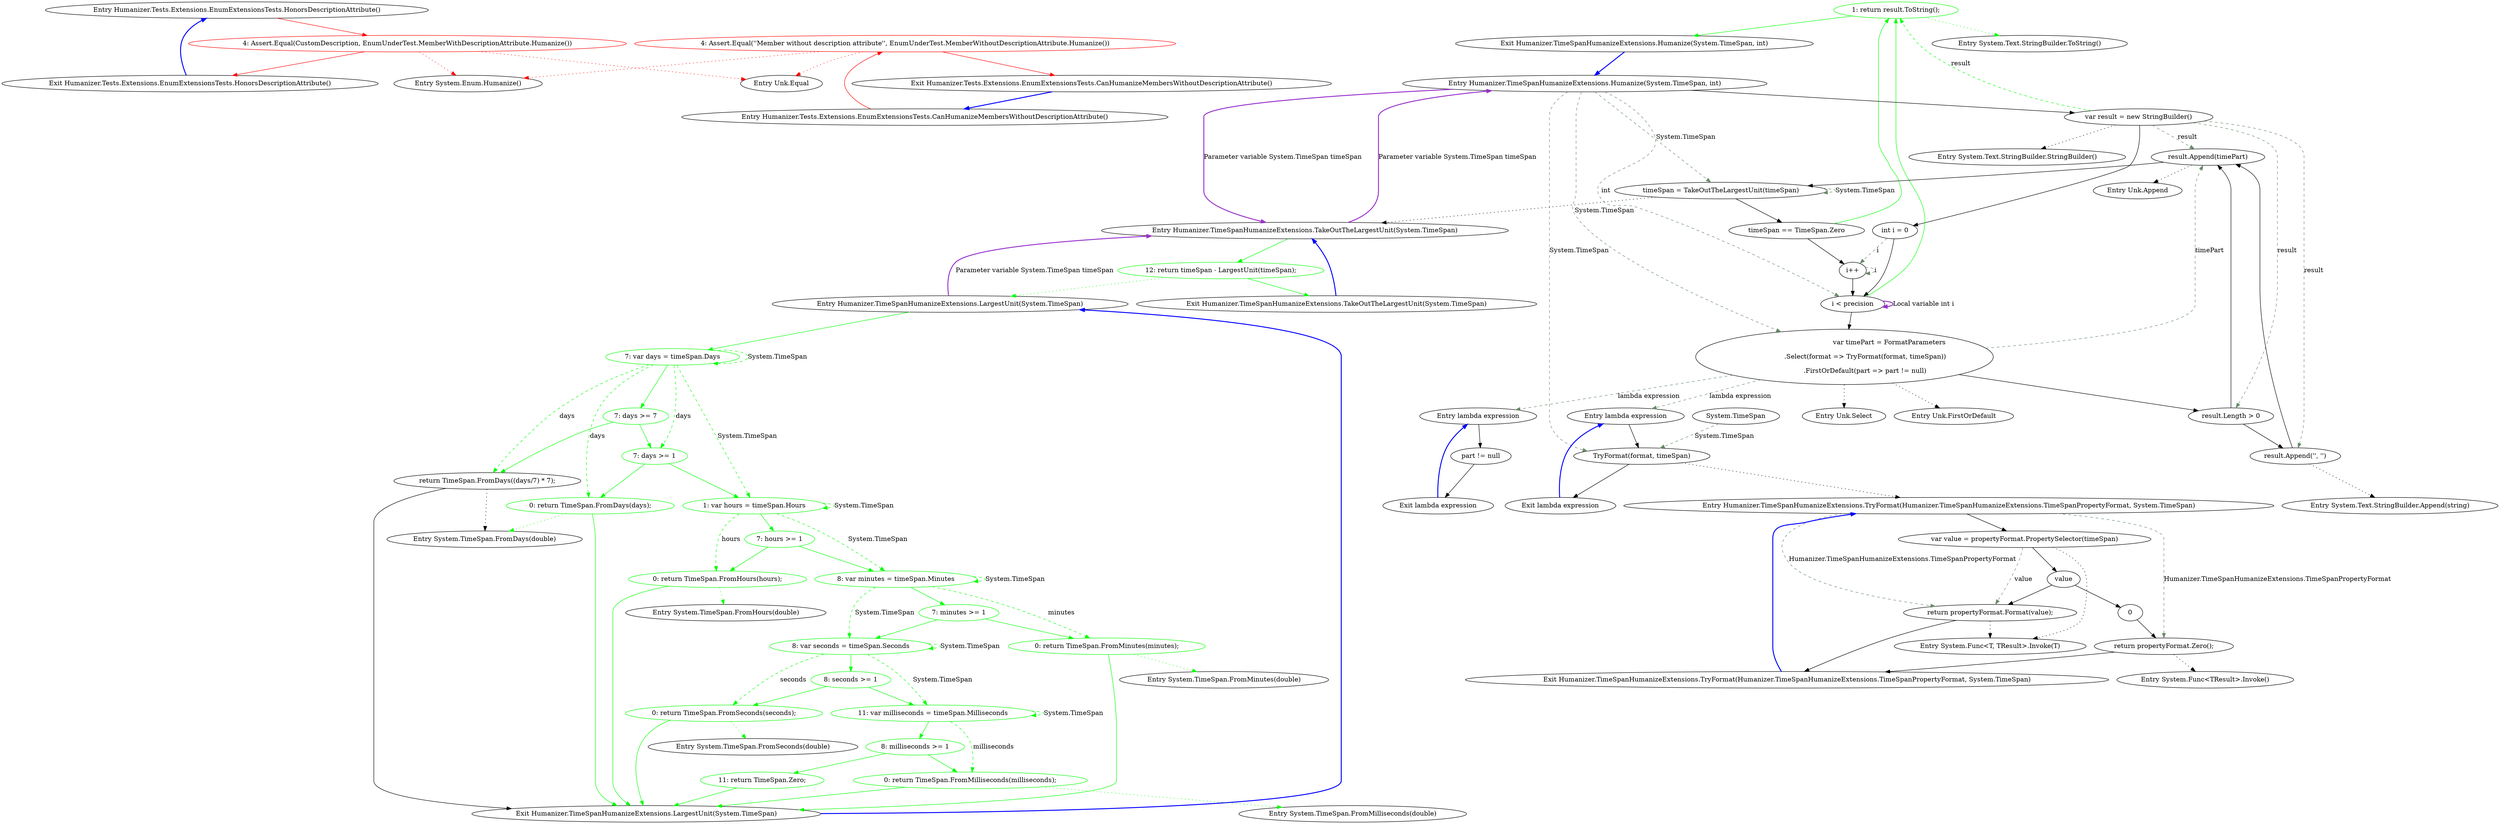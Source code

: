 digraph  {
n0 [cluster="Humanizer.Tests.Extensions.EnumExtensionsTests.HonorsDescriptionAttribute()", label="Entry Humanizer.Tests.Extensions.EnumExtensionsTests.HonorsDescriptionAttribute()", span="43-43"];
n1 [cluster="Humanizer.Tests.Extensions.EnumExtensionsTests.HonorsDescriptionAttribute()", color=red, community=0, label="4: Assert.Equal(CustomDescription, EnumUnderTest.MemberWithDescriptionAttribute.Humanize())", span="45-45"];
n2 [cluster="Humanizer.Tests.Extensions.EnumExtensionsTests.HonorsDescriptionAttribute()", label="Exit Humanizer.Tests.Extensions.EnumExtensionsTests.HonorsDescriptionAttribute()", span="43-43"];
n3 [cluster="System.Enum.Humanize()", label="Entry System.Enum.Humanize()", span="33-33"];
n4 [cluster="Unk.Equal", label="Entry Unk.Equal", span=""];
n5 [cluster="Humanizer.Tests.Extensions.EnumExtensionsTests.CanHumanizeMembersWithoutDescriptionAttribute()", label="Entry Humanizer.Tests.Extensions.EnumExtensionsTests.CanHumanizeMembersWithoutDescriptionAttribute()", span="49-49"];
n6 [cluster="Humanizer.Tests.Extensions.EnumExtensionsTests.CanHumanizeMembersWithoutDescriptionAttribute()", color=red, community=0, label="4: Assert.Equal(''Member without description attribute'', EnumUnderTest.MemberWithoutDescriptionAttribute.Humanize())", span="51-51"];
n7 [cluster="Humanizer.Tests.Extensions.EnumExtensionsTests.CanHumanizeMembersWithoutDescriptionAttribute()", label="Exit Humanizer.Tests.Extensions.EnumExtensionsTests.CanHumanizeMembersWithoutDescriptionAttribute()", span="49-49"];
d11 [cluster="Humanizer.TimeSpanHumanizeExtensions.Humanize(System.TimeSpan, int)", color=green, community=0, label="1: return result.ToString();", span="38-38"];
d1 [cluster="Humanizer.TimeSpanHumanizeExtensions.Humanize(System.TimeSpan, int)", label="var result = new StringBuilder()", span="21-21"];
d3 [cluster="Humanizer.TimeSpanHumanizeExtensions.Humanize(System.TimeSpan, int)", label="i < precision", span="22-22"];
d9 [cluster="Humanizer.TimeSpanHumanizeExtensions.Humanize(System.TimeSpan, int)", label="timeSpan == TimeSpan.Zero", span="34-34"];
d12 [cluster="Humanizer.TimeSpanHumanizeExtensions.Humanize(System.TimeSpan, int)", label="Exit Humanizer.TimeSpanHumanizeExtensions.Humanize(System.TimeSpan, int)", span="19-19"];
d19 [cluster="System.Text.StringBuilder.ToString()", label="Entry System.Text.StringBuilder.ToString()", span="0-0"];
d27 [cluster="Humanizer.TimeSpanHumanizeExtensions.TakeOutTheLargestUnit(System.TimeSpan)", color=green, community=0, label="12: return timeSpan - LargestUnit(timeSpan);", span="43-43"];
d18 [cluster="Humanizer.TimeSpanHumanizeExtensions.TakeOutTheLargestUnit(System.TimeSpan)", label="Entry Humanizer.TimeSpanHumanizeExtensions.TakeOutTheLargestUnit(System.TimeSpan)", span="41-41"];
d28 [cluster="Humanizer.TimeSpanHumanizeExtensions.TakeOutTheLargestUnit(System.TimeSpan)", label="Exit Humanizer.TimeSpanHumanizeExtensions.TakeOutTheLargestUnit(System.TimeSpan)", span="41-41"];
d29 [cluster="Humanizer.TimeSpanHumanizeExtensions.LargestUnit(System.TimeSpan)", label="Entry Humanizer.TimeSpanHumanizeExtensions.LargestUnit(System.TimeSpan)", span="46-46"];
d30 [cluster="Humanizer.TimeSpanHumanizeExtensions.LargestUnit(System.TimeSpan)", color=green, community=0, label="7: var days = timeSpan.Days", span="48-48"];
d31 [cluster="Humanizer.TimeSpanHumanizeExtensions.LargestUnit(System.TimeSpan)", color=green, community=0, label="7: days >= 7", span="49-49"];
d32 [cluster="Humanizer.TimeSpanHumanizeExtensions.LargestUnit(System.TimeSpan)", label="return TimeSpan.FromDays((days/7) * 7);", span="50-50"];
d33 [cluster="Humanizer.TimeSpanHumanizeExtensions.LargestUnit(System.TimeSpan)", color=green, community=0, label="7: days >= 1", span="51-51"];
d34 [cluster="Humanizer.TimeSpanHumanizeExtensions.LargestUnit(System.TimeSpan)", color=green, community=0, label="0: return TimeSpan.FromDays(days);", span="52-52"];
d35 [cluster="Humanizer.TimeSpanHumanizeExtensions.LargestUnit(System.TimeSpan)", color=green, community=0, label="1: var hours = timeSpan.Hours", span="54-54"];
d48 [cluster="Humanizer.TimeSpanHumanizeExtensions.LargestUnit(System.TimeSpan)", label="Exit Humanizer.TimeSpanHumanizeExtensions.LargestUnit(System.TimeSpan)", span="46-46"];
d49 [cluster="System.TimeSpan.FromDays(double)", label="Entry System.TimeSpan.FromDays(double)", span="0-0"];
d36 [cluster="Humanizer.TimeSpanHumanizeExtensions.LargestUnit(System.TimeSpan)", color=green, community=0, label="7: hours >= 1", span="55-55"];
d37 [cluster="Humanizer.TimeSpanHumanizeExtensions.LargestUnit(System.TimeSpan)", color=green, community=0, label="0: return TimeSpan.FromHours(hours);", span="56-56"];
d38 [cluster="Humanizer.TimeSpanHumanizeExtensions.LargestUnit(System.TimeSpan)", color=green, community=0, label="8: var minutes = timeSpan.Minutes", span="58-58"];
d50 [cluster="System.TimeSpan.FromHours(double)", label="Entry System.TimeSpan.FromHours(double)", span="0-0"];
d39 [cluster="Humanizer.TimeSpanHumanizeExtensions.LargestUnit(System.TimeSpan)", color=green, community=0, label="7: minutes >= 1", span="59-59"];
d40 [cluster="Humanizer.TimeSpanHumanizeExtensions.LargestUnit(System.TimeSpan)", color=green, community=0, label="0: return TimeSpan.FromMinutes(minutes);", span="60-60"];
d41 [cluster="Humanizer.TimeSpanHumanizeExtensions.LargestUnit(System.TimeSpan)", color=green, community=0, label="8: var seconds = timeSpan.Seconds", span="62-62"];
d51 [cluster="System.TimeSpan.FromMinutes(double)", label="Entry System.TimeSpan.FromMinutes(double)", span="0-0"];
d42 [cluster="Humanizer.TimeSpanHumanizeExtensions.LargestUnit(System.TimeSpan)", color=green, community=0, label="8: seconds >= 1", span="63-63"];
d43 [cluster="Humanizer.TimeSpanHumanizeExtensions.LargestUnit(System.TimeSpan)", color=green, community=0, label="0: return TimeSpan.FromSeconds(seconds);", span="64-64"];
d44 [cluster="Humanizer.TimeSpanHumanizeExtensions.LargestUnit(System.TimeSpan)", color=green, community=0, label="11: var milliseconds = timeSpan.Milliseconds", span="66-66"];
d52 [cluster="System.TimeSpan.FromSeconds(double)", label="Entry System.TimeSpan.FromSeconds(double)", span="0-0"];
d45 [cluster="Humanizer.TimeSpanHumanizeExtensions.LargestUnit(System.TimeSpan)", color=green, community=0, label="8: milliseconds >= 1", span="67-67"];
d46 [cluster="Humanizer.TimeSpanHumanizeExtensions.LargestUnit(System.TimeSpan)", color=green, community=0, label="0: return TimeSpan.FromMilliseconds(milliseconds);", span="68-68"];
d47 [cluster="Humanizer.TimeSpanHumanizeExtensions.LargestUnit(System.TimeSpan)", color=green, community=0, label="11: return TimeSpan.Zero;", span="70-70"];
d53 [cluster="System.TimeSpan.FromMilliseconds(double)", label="Entry System.TimeSpan.FromMilliseconds(double)", span="0-0"];
d0 [cluster="Humanizer.TimeSpanHumanizeExtensions.Humanize(System.TimeSpan, int)", label="Entry Humanizer.TimeSpanHumanizeExtensions.Humanize(System.TimeSpan, int)", span="19-19"];
d2 [cluster="Humanizer.TimeSpanHumanizeExtensions.Humanize(System.TimeSpan, int)", label="int i = 0", span="22-22"];
d13 [cluster="System.Text.StringBuilder.StringBuilder()", label="Entry System.Text.StringBuilder.StringBuilder()", span="0-0"];
d5 [cluster="Humanizer.TimeSpanHumanizeExtensions.Humanize(System.TimeSpan, int)", label="result.Length > 0", span="28-28"];
d6 [cluster="Humanizer.TimeSpanHumanizeExtensions.Humanize(System.TimeSpan, int)", label="result.Append('', '')", span="29-29"];
d7 [cluster="Humanizer.TimeSpanHumanizeExtensions.Humanize(System.TimeSpan, int)", label="result.Append(timePart)", span="31-31"];
d10 [cluster="Humanizer.TimeSpanHumanizeExtensions.Humanize(System.TimeSpan, int)", label="i++", span="22-22"];
d4 [cluster="Humanizer.TimeSpanHumanizeExtensions.Humanize(System.TimeSpan, int)", label="var timePart = FormatParameters\r\n                    .Select(format => TryFormat(format, timeSpan))\r\n                    .FirstOrDefault(part => part != null)", span="24-26"];
d8 [cluster="Humanizer.TimeSpanHumanizeExtensions.Humanize(System.TimeSpan, int)", label="timeSpan = TakeOutTheLargestUnit(timeSpan)", span="33-33"];
d21 [cluster="lambda expression", label="TryFormat(format, timeSpan)", span="25-25"];
d16 [cluster="System.Text.StringBuilder.Append(string)", label="Entry System.Text.StringBuilder.Append(string)", span="0-0"];
d17 [cluster="Unk.Append", label="Entry Unk.Append", span=""];
d14 [cluster="Unk.Select", label="Entry Unk.Select", span=""];
d15 [cluster="Unk.FirstOrDefault", label="Entry Unk.FirstOrDefault", span=""];
d20 [cluster="lambda expression", label="Entry lambda expression", span="25-25"];
d24 [cluster="lambda expression", label="Entry lambda expression", span="26-26"];
d95 [label="System.TimeSpan", span=""];
d22 [cluster="lambda expression", label="Exit lambda expression", span="25-25"];
d23 [cluster="Humanizer.TimeSpanHumanizeExtensions.TryFormat(Humanizer.TimeSpanHumanizeExtensions.TimeSpanPropertyFormat, System.TimeSpan)", label="Entry Humanizer.TimeSpanHumanizeExtensions.TryFormat(Humanizer.TimeSpanHumanizeExtensions.TimeSpanPropertyFormat, System.TimeSpan)", span="116-116"];
d26 [cluster="lambda expression", label="Exit lambda expression", span="26-26"];
d25 [cluster="lambda expression", label="part != null", span="26-26"];
d80 [cluster="Humanizer.TimeSpanHumanizeExtensions.TryFormat(Humanizer.TimeSpanHumanizeExtensions.TimeSpanPropertyFormat, System.TimeSpan)", label="Exit Humanizer.TimeSpanHumanizeExtensions.TryFormat(Humanizer.TimeSpanHumanizeExtensions.TimeSpanPropertyFormat, System.TimeSpan)", span="116-116"];
d75 [cluster="Humanizer.TimeSpanHumanizeExtensions.TryFormat(Humanizer.TimeSpanHumanizeExtensions.TimeSpanPropertyFormat, System.TimeSpan)", label="var value = propertyFormat.PropertySelector(timeSpan)", span="120-120"];
d78 [cluster="Humanizer.TimeSpanHumanizeExtensions.TryFormat(Humanizer.TimeSpanHumanizeExtensions.TimeSpanPropertyFormat, System.TimeSpan)", label="return propertyFormat.Zero();", span="124-124"];
d79 [cluster="Humanizer.TimeSpanHumanizeExtensions.TryFormat(Humanizer.TimeSpanHumanizeExtensions.TimeSpanPropertyFormat, System.TimeSpan)", label="return propertyFormat.Format(value);", span="126-126"];
d76 [cluster="Humanizer.TimeSpanHumanizeExtensions.TryFormat(Humanizer.TimeSpanHumanizeExtensions.TimeSpanPropertyFormat, System.TimeSpan)", label=value, span="121-121"];
d81 [cluster="System.Func<T, TResult>.Invoke(T)", label="Entry System.Func<T, TResult>.Invoke(T)", span="0-0"];
d77 [cluster="Humanizer.TimeSpanHumanizeExtensions.TryFormat(Humanizer.TimeSpanHumanizeExtensions.TimeSpanPropertyFormat, System.TimeSpan)", label=0, span="123-123"];
d82 [cluster="System.Func<TResult>.Invoke()", label="Entry System.Func<TResult>.Invoke()", span="0-0"];
n0 -> n1  [color=red, key=0, style=solid];
n1 -> n2  [color=red, key=0, style=solid];
n1 -> n3  [color=red, key=2, style=dotted];
n1 -> n4  [color=red, key=2, style=dotted];
n2 -> n0  [color=blue, key=0, style=bold];
n5 -> n6  [color=red, key=0, style=solid];
n6 -> n7  [color=red, key=0, style=solid];
n6 -> n3  [color=red, key=2, style=dotted];
n6 -> n4  [color=red, key=2, style=dotted];
n7 -> n5  [color=blue, key=0, style=bold];
d11 -> d12  [color=green, key=0, style=solid];
d11 -> d19  [color=green, key=2, style=dotted];
d1 -> d11  [color=green, key=1, label=result, style=dashed];
d1 -> d2  [key=0, style=solid];
d1 -> d13  [key=2, style=dotted];
d1 -> d5  [color=darkseagreen4, key=1, label=result, style=dashed];
d1 -> d6  [color=darkseagreen4, key=1, label=result, style=dashed];
d1 -> d7  [color=darkseagreen4, key=1, label=result, style=dashed];
d3 -> d11  [color=green, key=0, style=solid];
d3 -> d3  [color=darkorchid, key=3, label="Local variable int i", style=bold];
d3 -> d4  [key=0, style=solid];
d9 -> d11  [color=green, key=0, style=solid];
d9 -> d10  [key=0, style=solid];
d12 -> d0  [color=blue, key=0, style=bold];
d27 -> d28  [color=green, key=0, style=solid];
d27 -> d29  [color=green, key=2, style=dotted];
d18 -> d27  [color=green, key=0, style=solid];
d18 -> d0  [color=darkorchid, key=3, label="Parameter variable System.TimeSpan timeSpan", style=bold];
d28 -> d18  [color=blue, key=0, style=bold];
d29 -> d30  [color=green, key=0, style=solid];
d29 -> d18  [color=darkorchid, key=3, label="Parameter variable System.TimeSpan timeSpan", style=bold];
d30 -> d30  [color=green, key=1, label="System.TimeSpan", style=dashed];
d30 -> d31  [color=green, key=0, style=solid];
d30 -> d32  [color=green, key=1, label=days, style=dashed];
d30 -> d33  [color=green, key=1, label=days, style=dashed];
d30 -> d34  [color=green, key=1, label=days, style=dashed];
d30 -> d35  [color=green, key=1, label="System.TimeSpan", style=dashed];
d31 -> d32  [color=green, key=0, style=solid];
d31 -> d33  [color=green, key=0, style=solid];
d32 -> d48  [key=0, style=solid];
d32 -> d49  [key=2, style=dotted];
d33 -> d34  [color=green, key=0, style=solid];
d33 -> d35  [color=green, key=0, style=solid];
d34 -> d48  [color=green, key=0, style=solid];
d34 -> d49  [color=green, key=2, style=dotted];
d35 -> d35  [color=green, key=1, label="System.TimeSpan", style=dashed];
d35 -> d36  [color=green, key=0, style=solid];
d35 -> d37  [color=green, key=1, label=hours, style=dashed];
d35 -> d38  [color=green, key=1, label="System.TimeSpan", style=dashed];
d48 -> d29  [color=blue, key=0, style=bold];
d36 -> d37  [color=green, key=0, style=solid];
d36 -> d38  [color=green, key=0, style=solid];
d37 -> d48  [color=green, key=0, style=solid];
d37 -> d50  [color=green, key=2, style=dotted];
d38 -> d38  [color=green, key=1, label="System.TimeSpan", style=dashed];
d38 -> d39  [color=green, key=0, style=solid];
d38 -> d40  [color=green, key=1, label=minutes, style=dashed];
d38 -> d41  [color=green, key=1, label="System.TimeSpan", style=dashed];
d39 -> d40  [color=green, key=0, style=solid];
d39 -> d41  [color=green, key=0, style=solid];
d40 -> d48  [color=green, key=0, style=solid];
d40 -> d51  [color=green, key=2, style=dotted];
d41 -> d41  [color=green, key=1, label="System.TimeSpan", style=dashed];
d41 -> d42  [color=green, key=0, style=solid];
d41 -> d43  [color=green, key=1, label=seconds, style=dashed];
d41 -> d44  [color=green, key=1, label="System.TimeSpan", style=dashed];
d42 -> d43  [color=green, key=0, style=solid];
d42 -> d44  [color=green, key=0, style=solid];
d43 -> d48  [color=green, key=0, style=solid];
d43 -> d52  [color=green, key=2, style=dotted];
d44 -> d44  [color=green, key=1, label="System.TimeSpan", style=dashed];
d44 -> d45  [color=green, key=0, style=solid];
d44 -> d46  [color=green, key=1, label=milliseconds, style=dashed];
d45 -> d46  [color=green, key=0, style=solid];
d45 -> d47  [color=green, key=0, style=solid];
d46 -> d48  [color=green, key=0, style=solid];
d46 -> d53  [color=green, key=2, style=dotted];
d47 -> d48  [color=green, key=0, style=solid];
d0 -> d1  [key=0, style=solid];
d0 -> d3  [color=darkseagreen4, key=1, label=int, style=dashed];
d0 -> d18  [color=darkorchid, key=3, label="Parameter variable System.TimeSpan timeSpan", style=bold];
d0 -> d4  [color=darkseagreen4, key=1, label="System.TimeSpan", style=dashed];
d0 -> d21  [color=darkseagreen4, key=1, label="System.TimeSpan", style=dashed];
d0 -> d8  [color=darkseagreen4, key=1, label="System.TimeSpan", style=dashed];
d2 -> d3  [key=0, style=solid];
d2 -> d10  [color=darkseagreen4, key=1, label=i, style=dashed];
d5 -> d6  [key=0, style=solid];
d5 -> d7  [key=0, style=solid];
d6 -> d7  [key=0, style=solid];
d6 -> d16  [key=2, style=dotted];
d7 -> d8  [key=0, style=solid];
d7 -> d17  [key=2, style=dotted];
d10 -> d3  [key=0, style=solid];
d10 -> d10  [color=darkseagreen4, key=1, label=i, style=dashed];
d4 -> d5  [key=0, style=solid];
d4 -> d7  [color=darkseagreen4, key=1, label=timePart, style=dashed];
d4 -> d14  [key=2, style=dotted];
d4 -> d15  [key=2, style=dotted];
d4 -> d20  [color=darkseagreen4, key=1, label="lambda expression", style=dashed];
d4 -> d24  [color=darkseagreen4, key=1, label="lambda expression", style=dashed];
d8 -> d9  [key=0, style=solid];
d8 -> d18  [key=2, style=dotted];
d8 -> d8  [color=darkseagreen4, key=1, label="System.TimeSpan", style=dashed];
d21 -> d22  [key=0, style=solid];
d21 -> d23  [key=2, style=dotted];
d20 -> d21  [key=0, style=solid];
d24 -> d25  [key=0, style=solid];
d95 -> d21  [color=darkseagreen4, key=1, label="System.TimeSpan", style=dashed];
d22 -> d20  [color=blue, key=0, style=bold];
d23 -> d75  [key=0, style=solid];
d23 -> d78  [color=darkseagreen4, key=1, label="Humanizer.TimeSpanHumanizeExtensions.TimeSpanPropertyFormat", style=dashed];
d23 -> d79  [color=darkseagreen4, key=1, label="Humanizer.TimeSpanHumanizeExtensions.TimeSpanPropertyFormat", style=dashed];
d26 -> d24  [color=blue, key=0, style=bold];
d25 -> d26  [key=0, style=solid];
d80 -> d23  [color=blue, key=0, style=bold];
d75 -> d76  [key=0, style=solid];
d75 -> d81  [key=2, style=dotted];
d75 -> d79  [color=darkseagreen4, key=1, label=value, style=dashed];
d78 -> d80  [key=0, style=solid];
d78 -> d82  [key=2, style=dotted];
d79 -> d80  [key=0, style=solid];
d79 -> d81  [key=2, style=dotted];
d76 -> d79  [key=0, style=solid];
d76 -> d77  [key=0, style=solid];
d77 -> d78  [key=0, style=solid];
}

